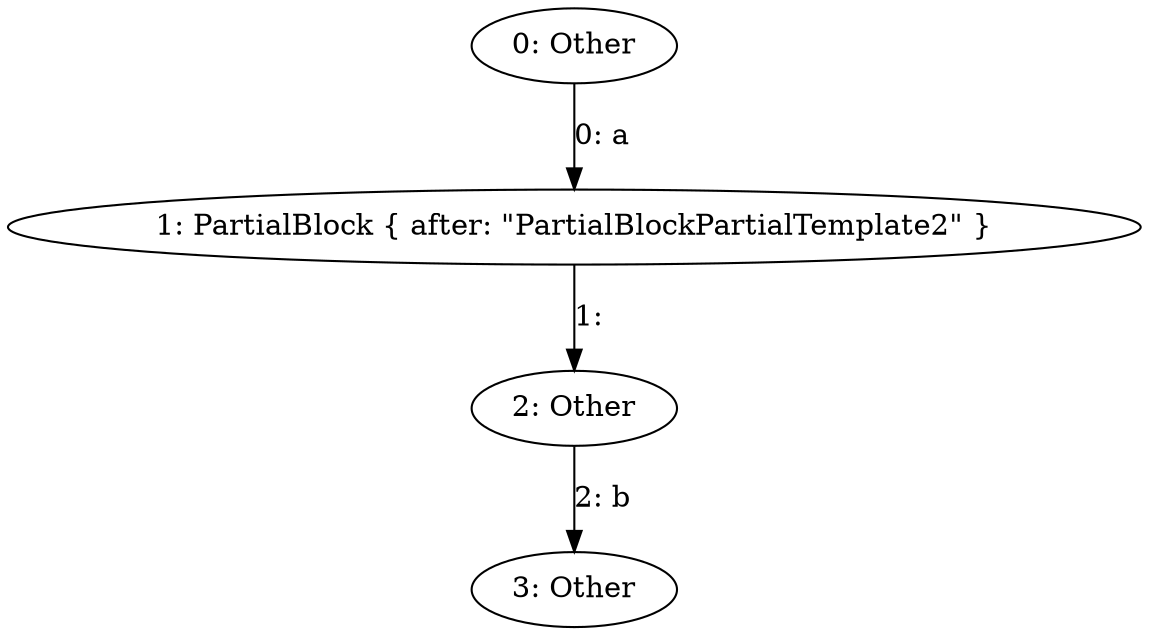 digraph {
    0 [ label = "0: Other" ]
    1 [ label = "1: PartialBlock { after: \"PartialBlockPartialTemplate2\" }" ]
    2 [ label = "2: Other" ]
    3 [ label = "3: Other" ]
    0 -> 1 [ label = "0: a" ]
    1 -> 2 [ label = "1: " ]
    2 -> 3 [ label = "2: b" ]
}
